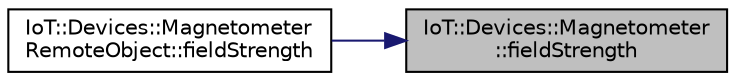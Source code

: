 digraph "IoT::Devices::Magnetometer::fieldStrength"
{
 // LATEX_PDF_SIZE
  edge [fontname="Helvetica",fontsize="10",labelfontname="Helvetica",labelfontsize="10"];
  node [fontname="Helvetica",fontsize="10",shape=record];
  rankdir="RL";
  Node1 [label="IoT::Devices::Magnetometer\l::fieldStrength",height=0.2,width=0.4,color="black", fillcolor="grey75", style="filled", fontcolor="black",tooltip="Destroys the Magnetometer."];
  Node1 -> Node2 [dir="back",color="midnightblue",fontsize="10",style="solid"];
  Node2 [label="IoT::Devices::Magnetometer\lRemoteObject::fieldStrength",height=0.2,width=0.4,color="black", fillcolor="white", style="filled",URL="$classIoT_1_1Devices_1_1MagnetometerRemoteObject.html#a1c77c467bb9820ecdddd15ffbbb8d3b8",tooltip="Destroys the MagnetometerRemoteObject."];
}
